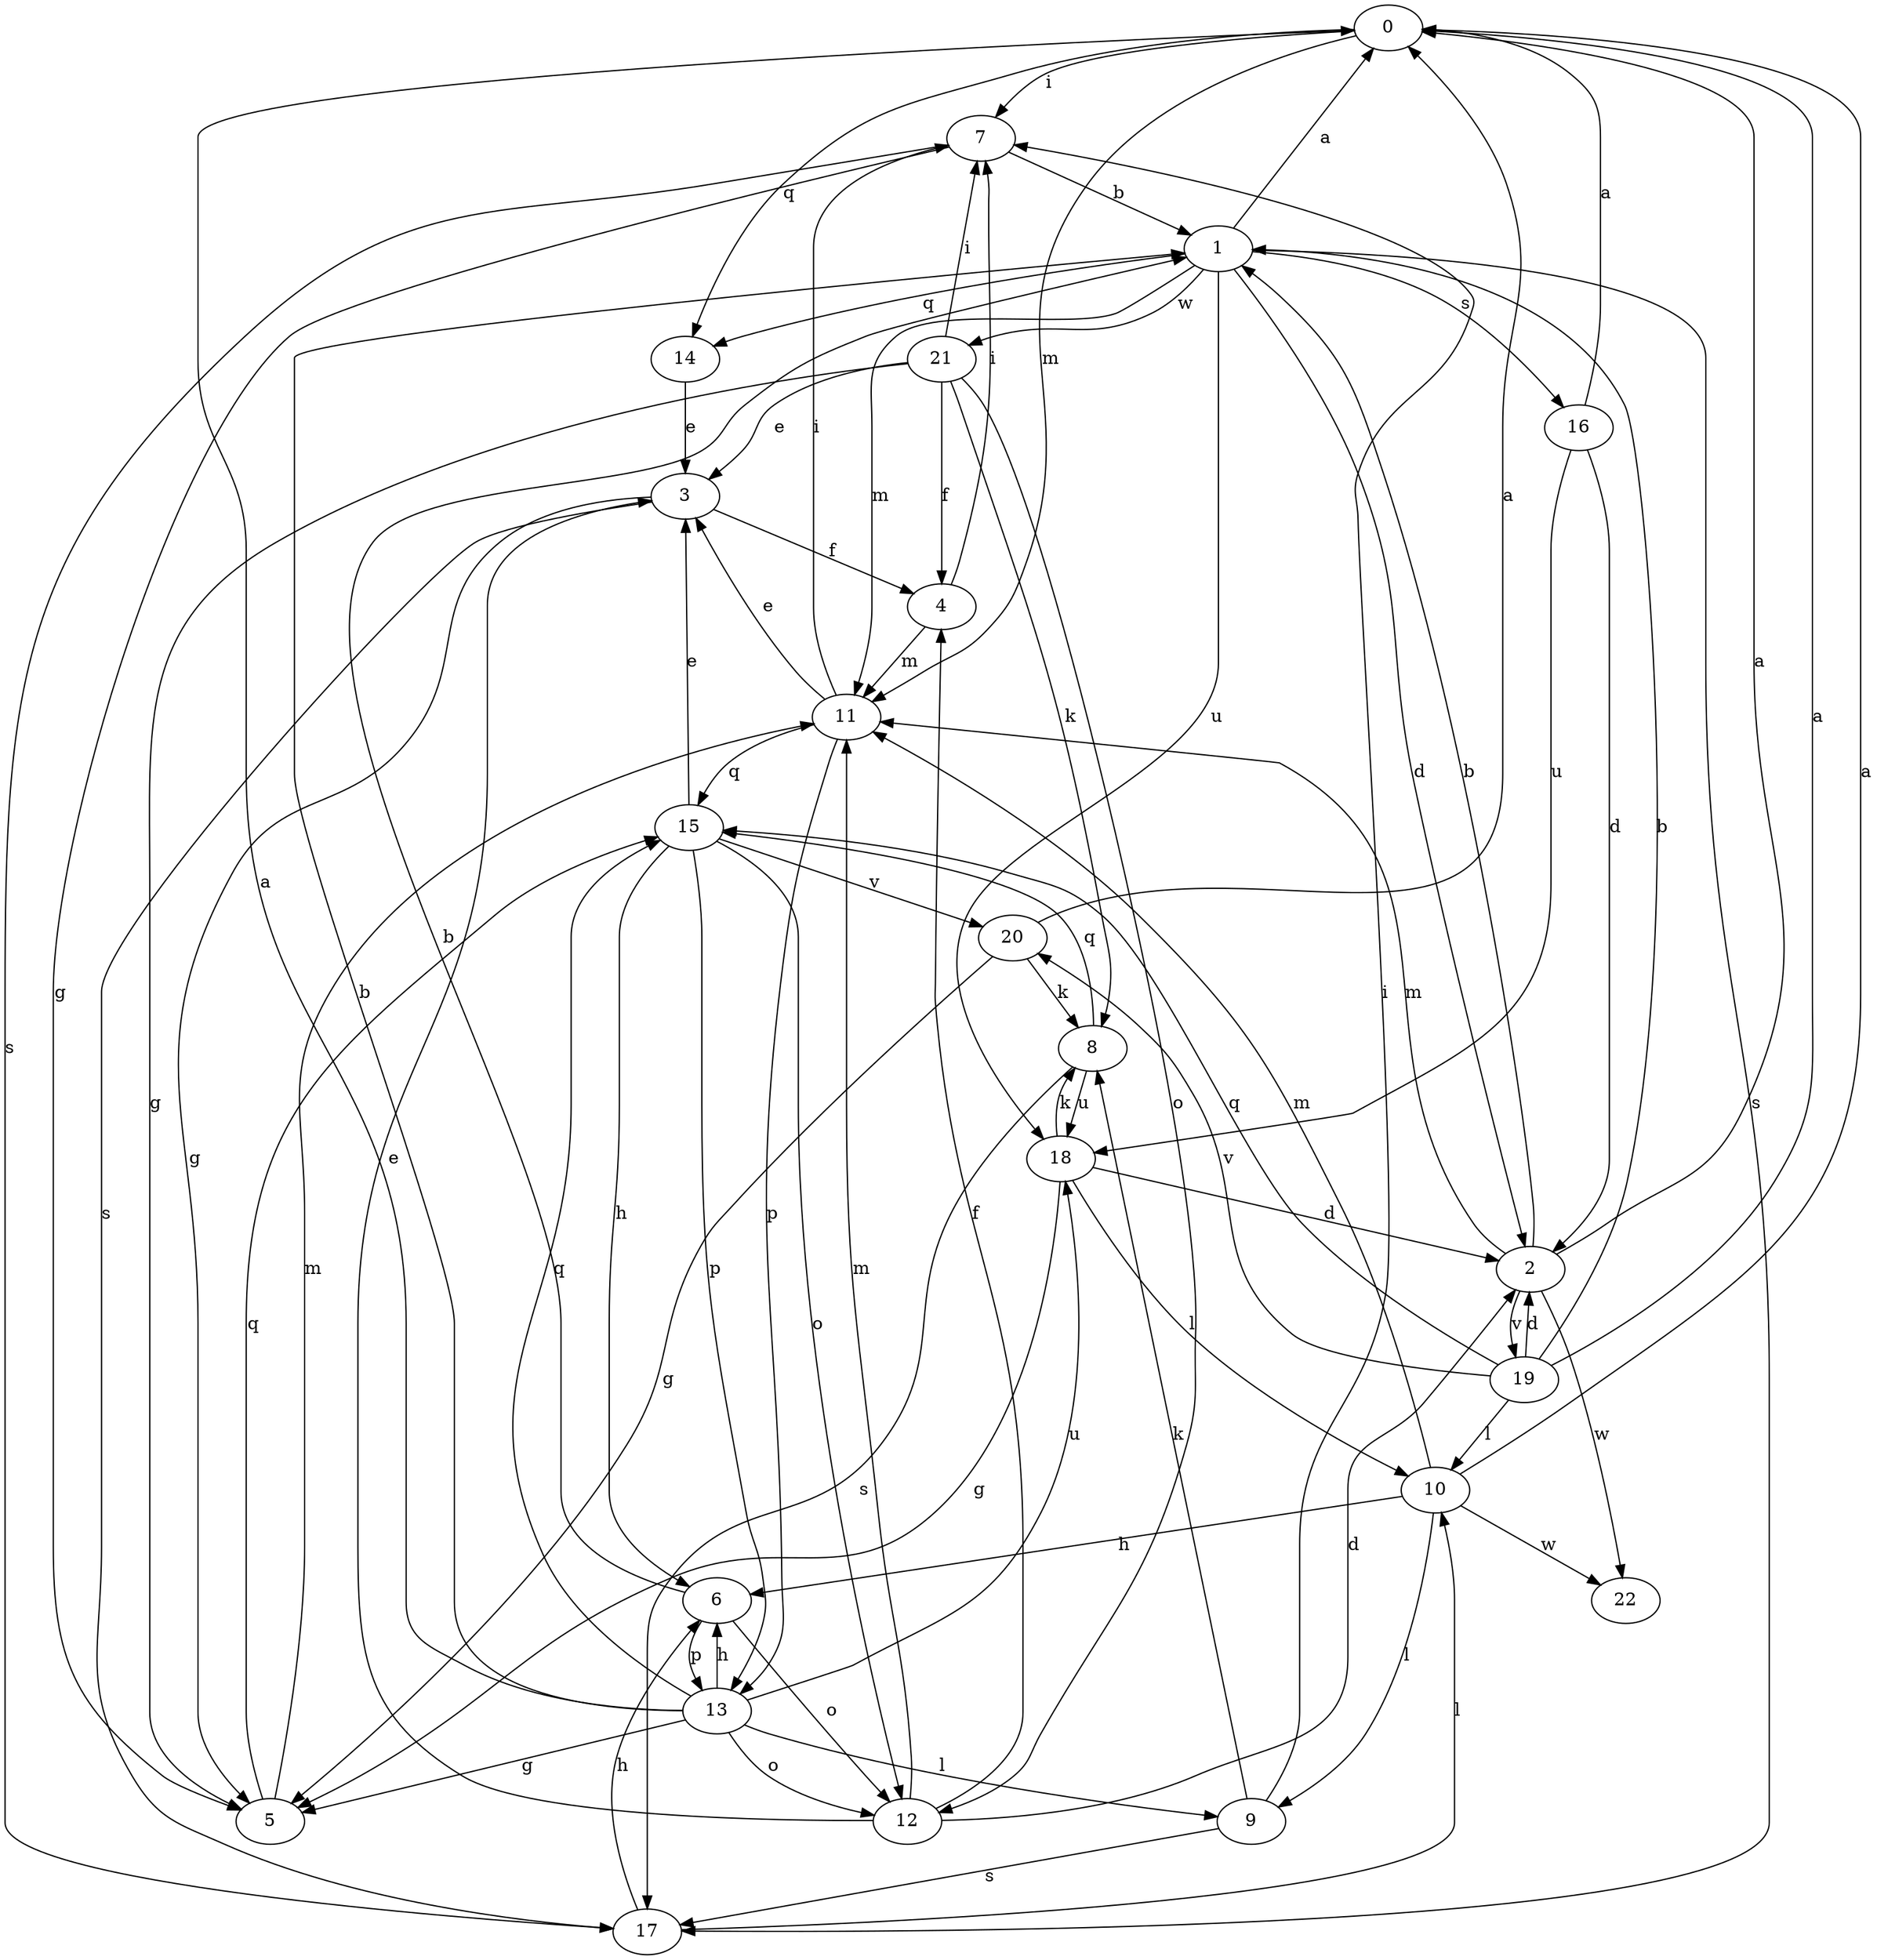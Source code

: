 strict digraph  {
0;
1;
2;
3;
4;
5;
6;
7;
8;
9;
10;
11;
12;
13;
14;
15;
16;
17;
18;
19;
20;
21;
22;
0 -> 7  [label=i];
0 -> 11  [label=m];
0 -> 14  [label=q];
1 -> 0  [label=a];
1 -> 2  [label=d];
1 -> 11  [label=m];
1 -> 14  [label=q];
1 -> 16  [label=s];
1 -> 17  [label=s];
1 -> 18  [label=u];
1 -> 21  [label=w];
2 -> 0  [label=a];
2 -> 1  [label=b];
2 -> 11  [label=m];
2 -> 19  [label=v];
2 -> 22  [label=w];
3 -> 4  [label=f];
3 -> 5  [label=g];
3 -> 17  [label=s];
4 -> 7  [label=i];
4 -> 11  [label=m];
5 -> 11  [label=m];
5 -> 15  [label=q];
6 -> 1  [label=b];
6 -> 12  [label=o];
6 -> 13  [label=p];
7 -> 1  [label=b];
7 -> 5  [label=g];
7 -> 17  [label=s];
8 -> 15  [label=q];
8 -> 17  [label=s];
8 -> 18  [label=u];
9 -> 7  [label=i];
9 -> 8  [label=k];
9 -> 17  [label=s];
10 -> 0  [label=a];
10 -> 6  [label=h];
10 -> 9  [label=l];
10 -> 11  [label=m];
10 -> 22  [label=w];
11 -> 3  [label=e];
11 -> 7  [label=i];
11 -> 13  [label=p];
11 -> 15  [label=q];
12 -> 2  [label=d];
12 -> 3  [label=e];
12 -> 4  [label=f];
12 -> 11  [label=m];
13 -> 0  [label=a];
13 -> 1  [label=b];
13 -> 5  [label=g];
13 -> 6  [label=h];
13 -> 9  [label=l];
13 -> 12  [label=o];
13 -> 15  [label=q];
13 -> 18  [label=u];
14 -> 3  [label=e];
15 -> 3  [label=e];
15 -> 6  [label=h];
15 -> 12  [label=o];
15 -> 13  [label=p];
15 -> 20  [label=v];
16 -> 0  [label=a];
16 -> 2  [label=d];
16 -> 18  [label=u];
17 -> 6  [label=h];
17 -> 10  [label=l];
18 -> 2  [label=d];
18 -> 5  [label=g];
18 -> 8  [label=k];
18 -> 10  [label=l];
19 -> 0  [label=a];
19 -> 1  [label=b];
19 -> 2  [label=d];
19 -> 10  [label=l];
19 -> 15  [label=q];
19 -> 20  [label=v];
20 -> 0  [label=a];
20 -> 5  [label=g];
20 -> 8  [label=k];
21 -> 3  [label=e];
21 -> 4  [label=f];
21 -> 5  [label=g];
21 -> 7  [label=i];
21 -> 8  [label=k];
21 -> 12  [label=o];
}
